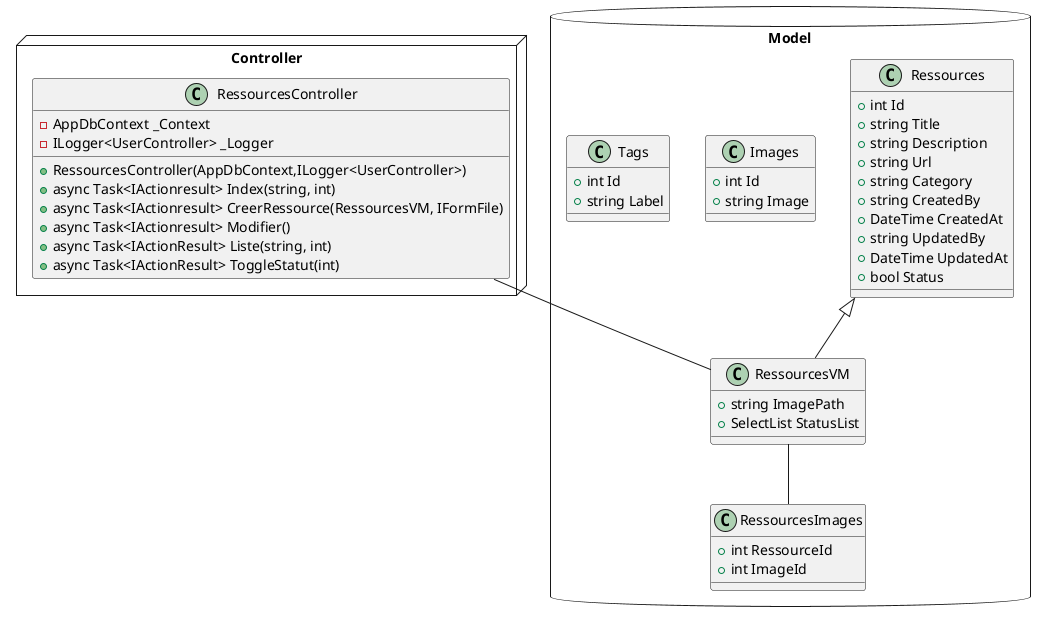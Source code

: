 @startuml 'Diagramme de classe'

Package Controller <<Node>>{
    Class RessourcesController {
        - AppDbContext _Context
        - ILogger<UserController> _Logger

        + RessourcesController(AppDbContext,ILogger<UserController>)
        + async Task<IActionresult> Index(string, int) 
        + async Task<IActionresult> CreerRessource(RessourcesVM, IFormFile)
        + async Task<IActionresult> Modifier() 
        + async Task<IActionResult> Liste(string, int)
        + async Task<IActionResult> ToggleStatut(int)
    }
}

Package Model <<Database>>{
    Class Ressources{
        + int Id
        + string Title
        + string Description
        + string Url
        + string Category
        + string CreatedBy
        + DateTime CreatedAt
        + string UpdatedBy
        + DateTime UpdatedAt
        + bool Status
    }

    Class RessourcesVM{
        + string ImagePath    
        + SelectList StatusList 
    }

    Class RessourcesImages{
        + int RessourceId    
        + int ImageId 
    }

    Class Images{
        + int Id
        + string Image
    }

    Class Tags{
        + int Id
        + string Label
    }
}


Ressources <|-- RessourcesVM
RessourcesVM -- RessourcesImages
RessourcesController -- RessourcesVM
@enduml